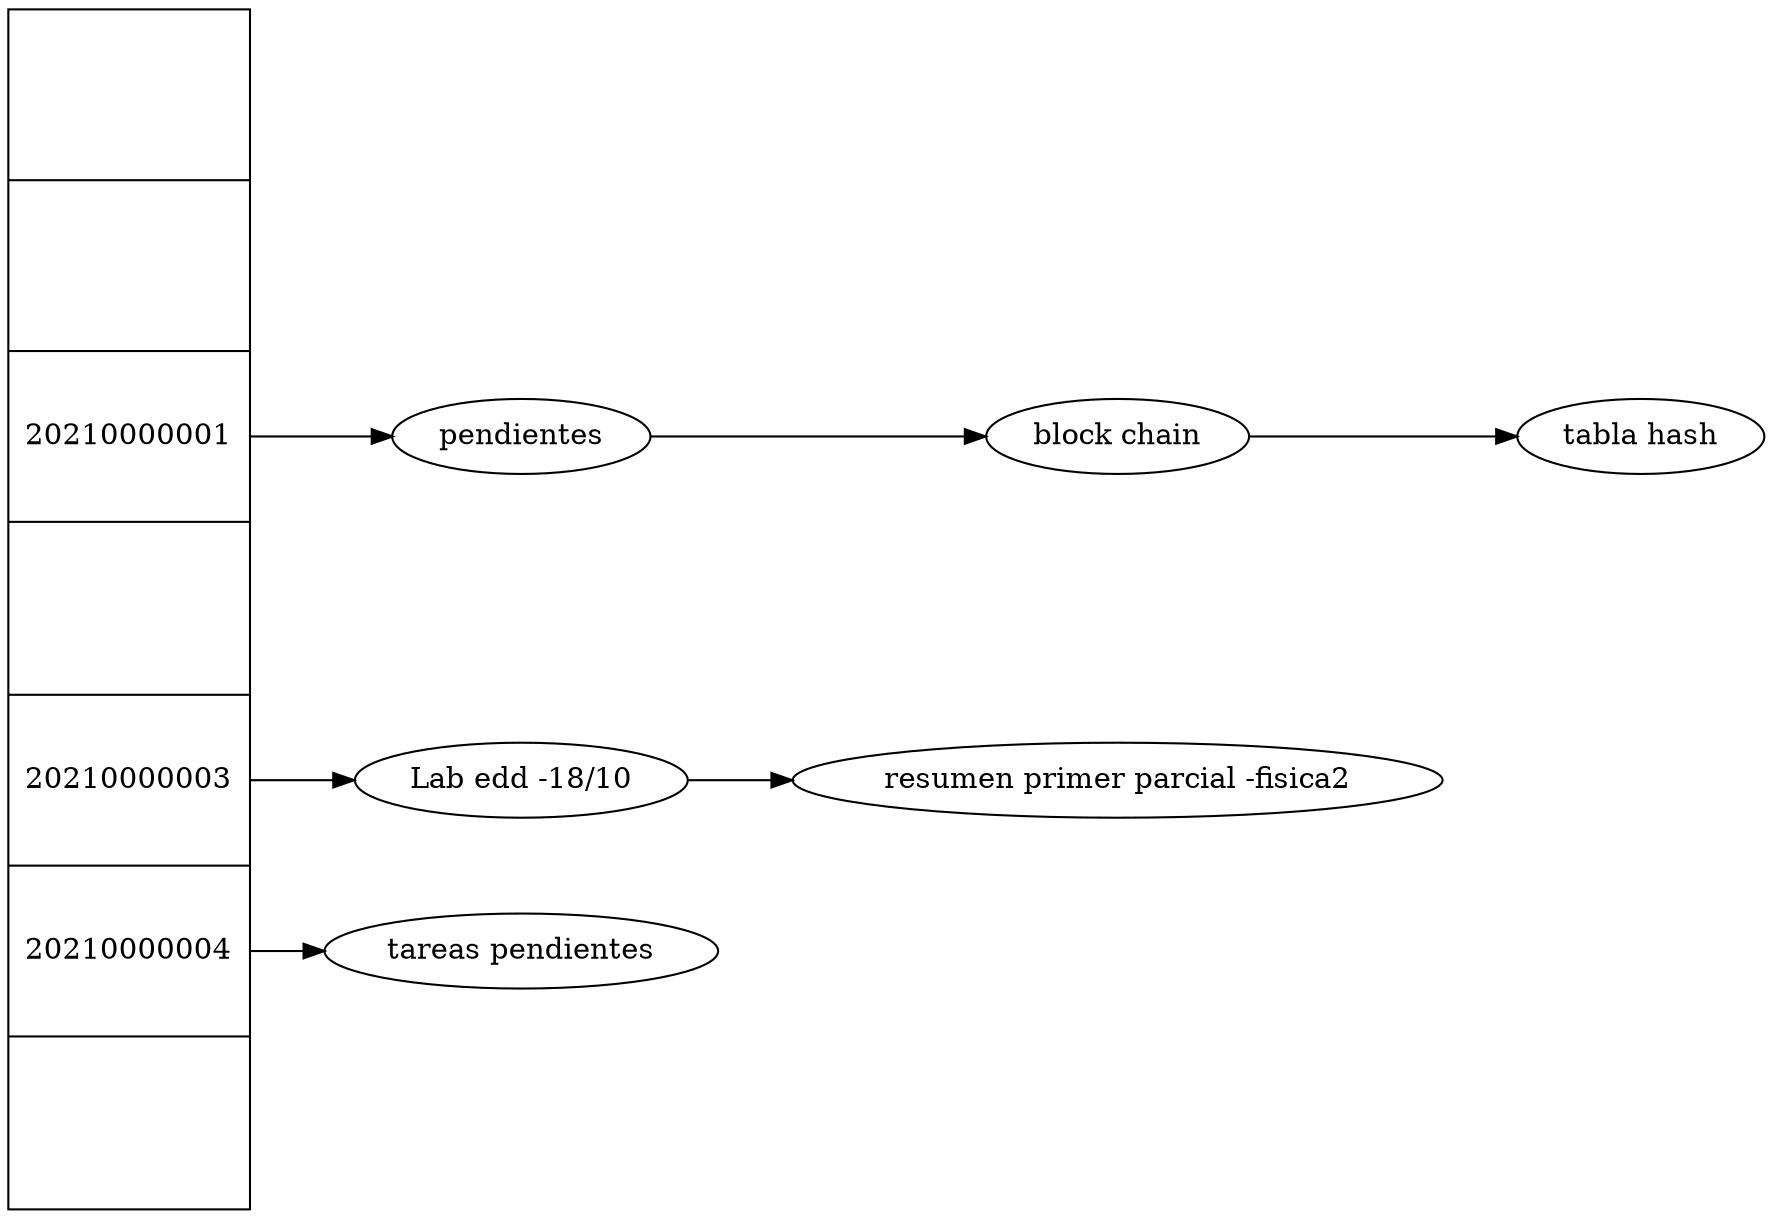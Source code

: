 digraph structs {
 rankdir=LR node[shape=record]; 
struct1 [label="<f0> |<f1> |<f2> 20210000001|<f3> |<f4> 20210000003|<f5> 20210000004|<f6> " height=8];
n20 [shape=ellipse, label="pendientes" pos="16, -2!"]struct1:f2 -> n20 

n21 [shape=ellipse, label="block chain" pos="18, -2!"]n20 -> n21 

n22 [shape=ellipse, label="tabla hash" pos="20, -2!"]n21 -> n22 

n40 [shape=ellipse, label="Lab edd -18/10" pos="16, -4!"]struct1:f4 -> n40 

n41 [shape=ellipse, label="resumen primer parcial -fisica2" pos="18, -4!"]n40 -> n41 

n50 [shape=ellipse, label="tareas pendientes" pos="16, -5!"]struct1:f5 -> n50 

}
